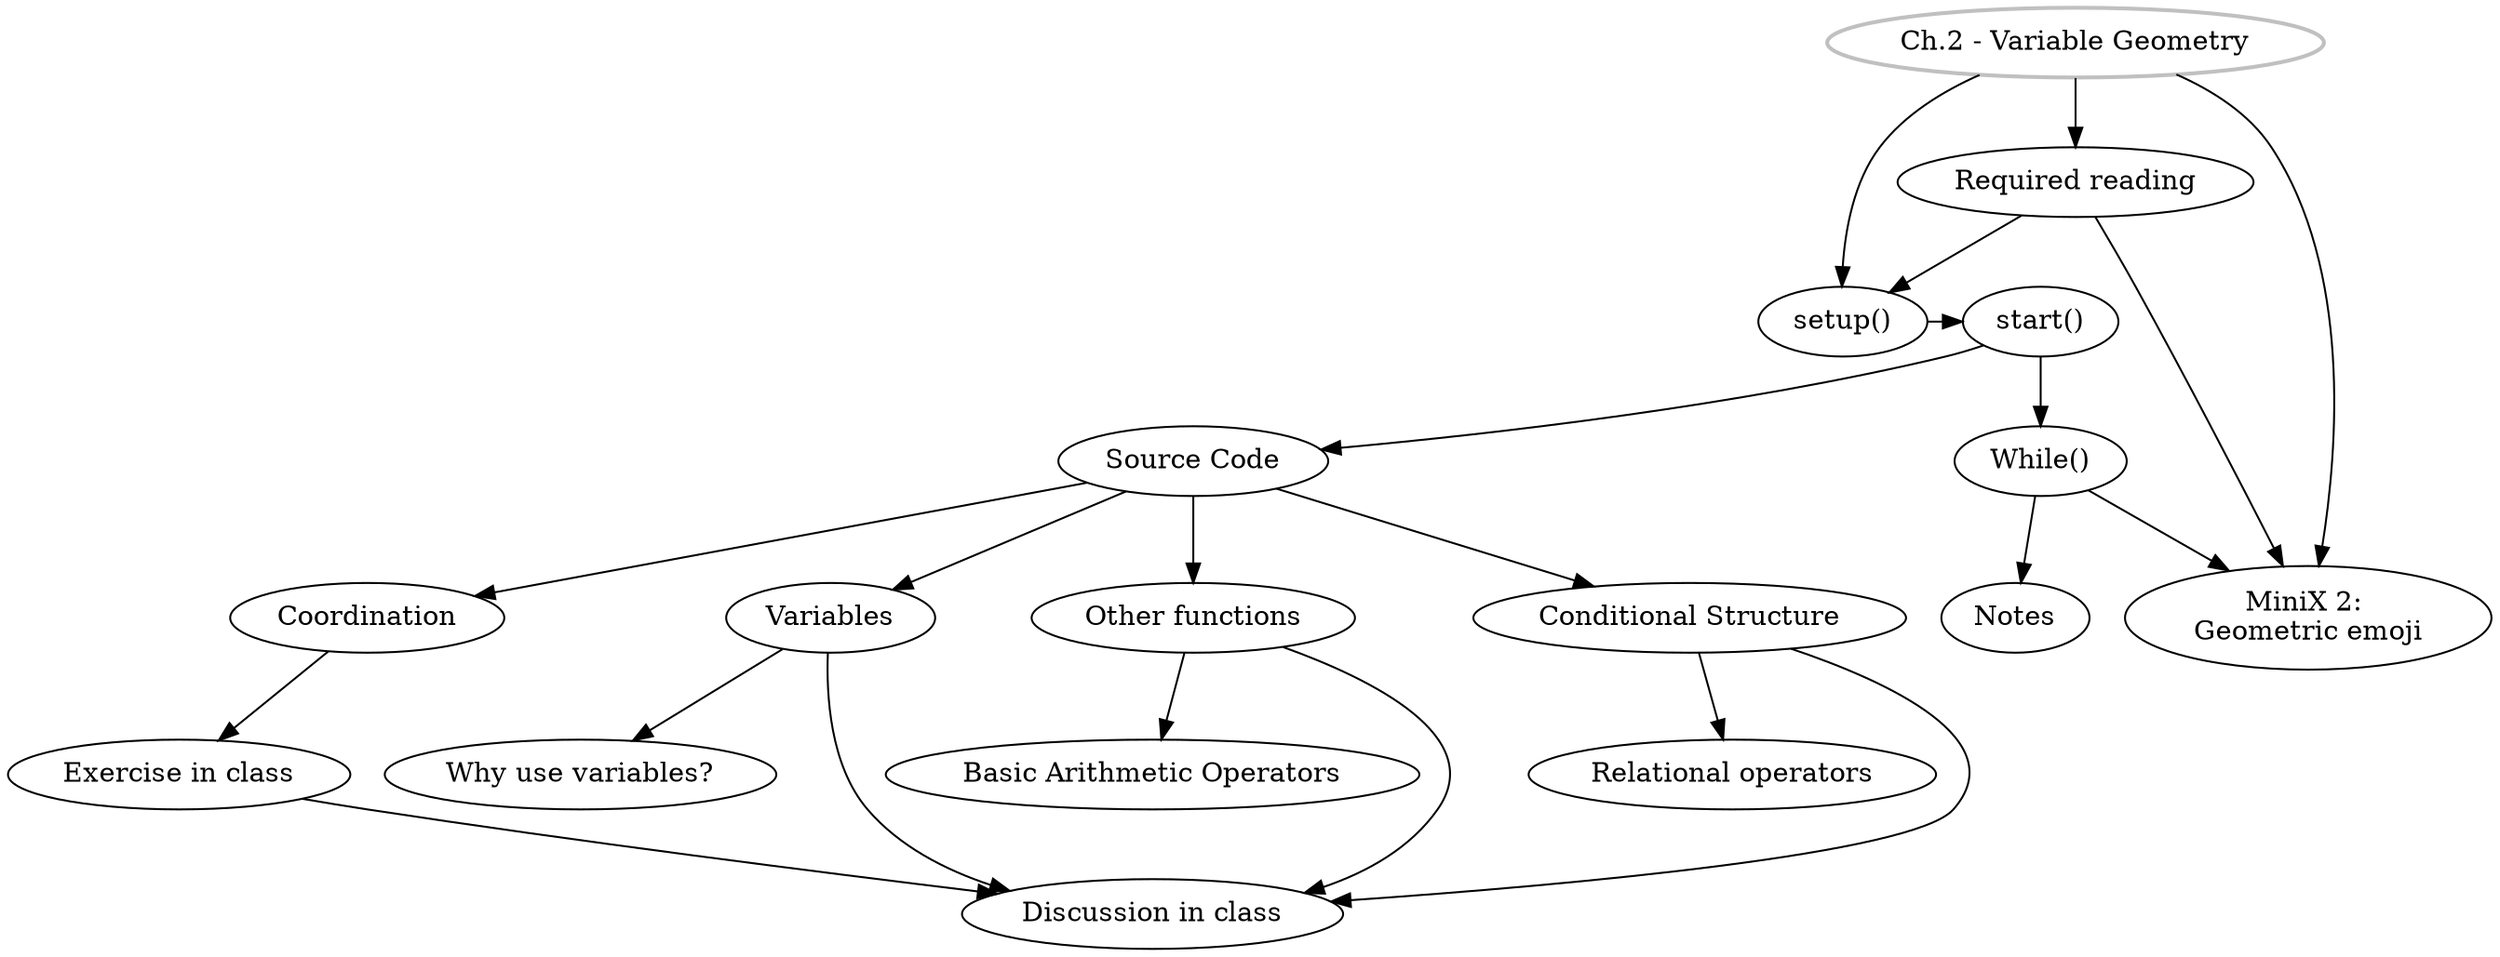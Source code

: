 digraph G {
//labels
GS [
label="Ch.2 - Variable Geometry",
style=bold,
color=grey,
]

SU [label="setup()"]
ST [label="start()"]
SC [label="Source Code"]
CO [label="Coordination"]
EiC [label="Exercise in class"]
VB [label="Variables"]
YVB [label="Why use variables?"]
OF [label="Other functions"]
BAO [label="Basic Arithmetic Operators"]
CS [label="Conditional Structure"]
RO [label="Relational operators"]
DiC [label="Discussion in class"]
MW [label="While()"]
MX [label="MiniX 2: \nGeometric emoji"]
RR [label="Required reading"]
Notes [label="Notes"]

//rank
{rank = same; SU, ST}

//graph
GS -> RR, MX;
GS -> SU -> ST -> SC;
SC -> CO -> EiC;
SC -> VB -> YVB;
SC -> OF -> BAO;
SC -> CS -> RO;
EiC, VB, CS, OF -> DiC;
ST -> MW -> Notes;
MW -> MX;
RR -> MX, SU;

}
